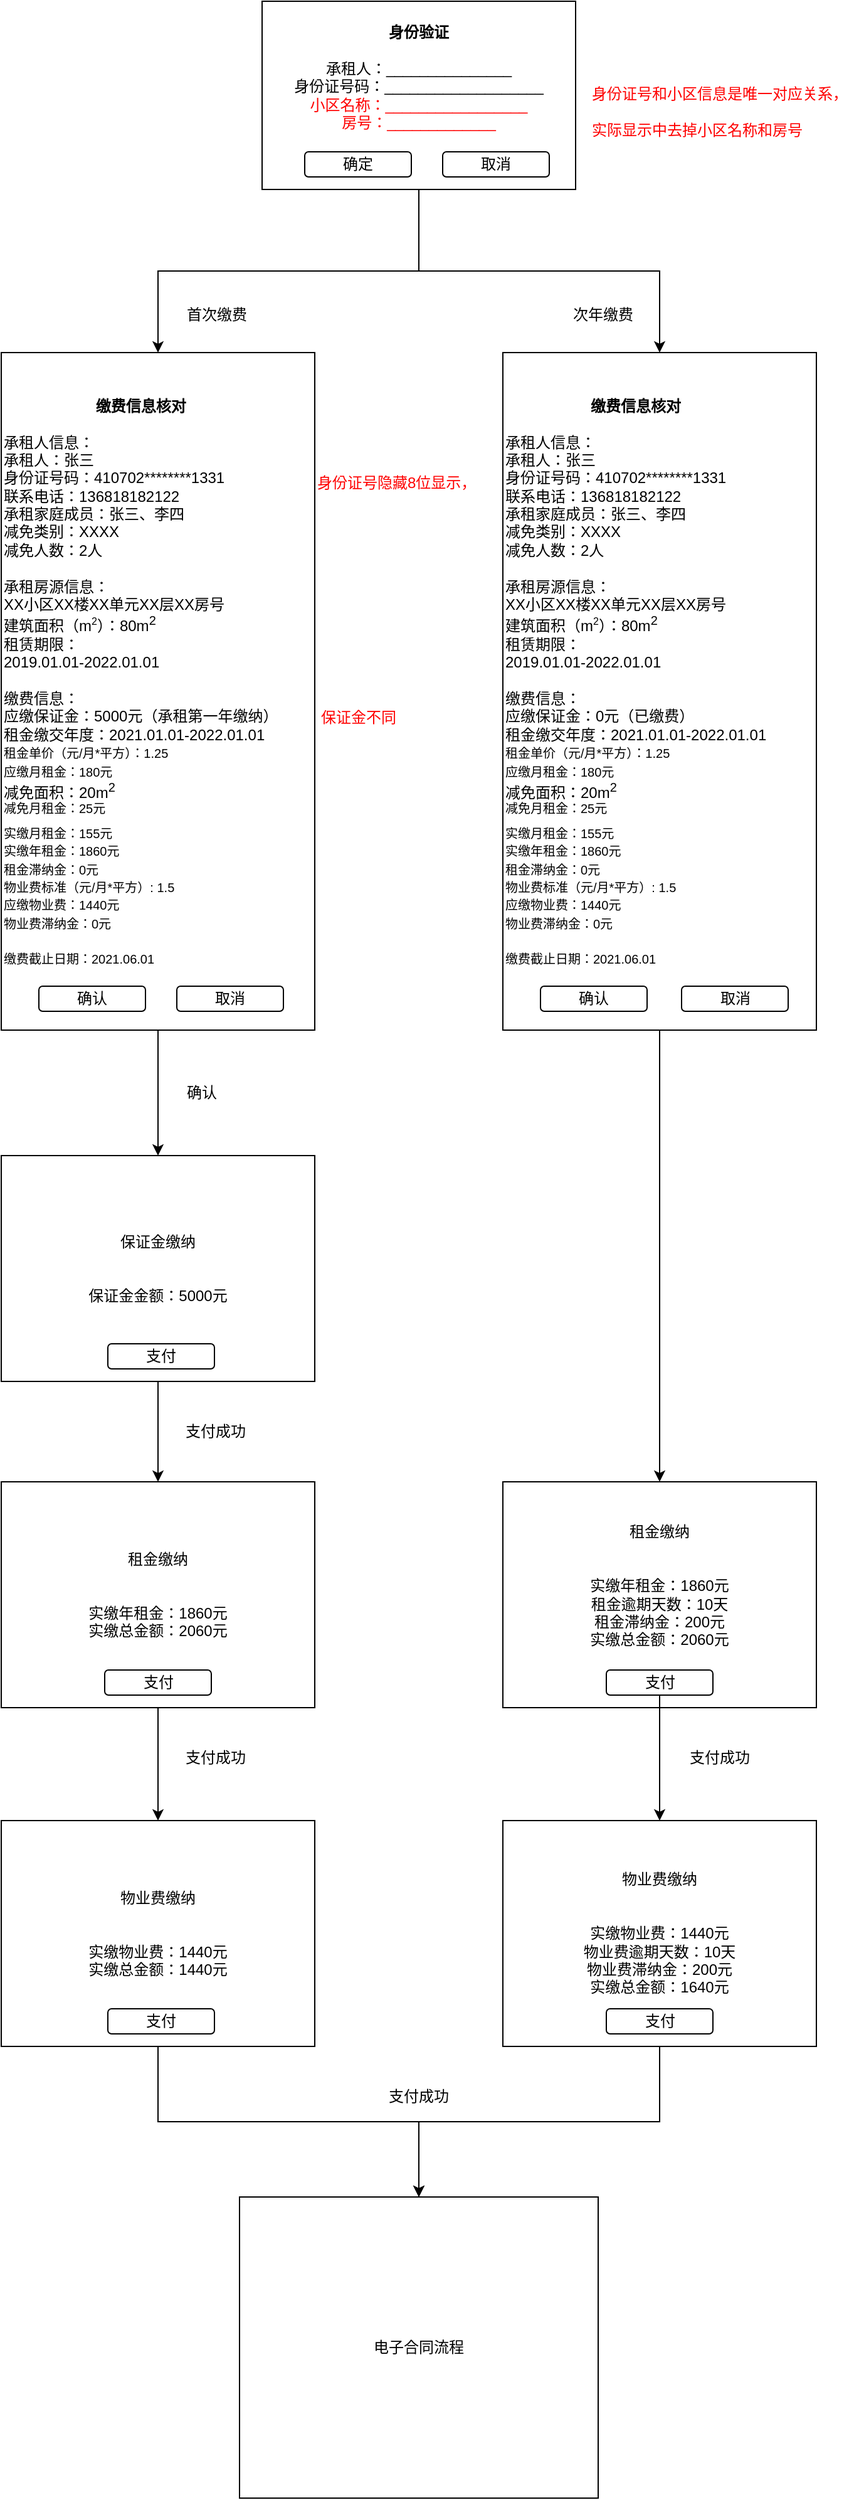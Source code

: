 <mxfile version="14.6.12" type="github">
  <diagram id="SXcjKoBFVdFMy-o0M5Em" name="Page-1">
    <mxGraphModel dx="5492" dy="4537" grid="1" gridSize="10" guides="1" tooltips="1" connect="1" arrows="1" fold="1" page="1" pageScale="1" pageWidth="827" pageHeight="1169" math="0" shadow="0">
      <root>
        <mxCell id="0" />
        <mxCell id="1" parent="0" />
        <mxCell id="PC2PQDanWNCWB4JbsfnV-12" style="edgeStyle=orthogonalEdgeStyle;rounded=0;orthogonalLoop=1;jettySize=auto;html=1;exitX=0.5;exitY=1;exitDx=0;exitDy=0;" parent="1" source="PC2PQDanWNCWB4JbsfnV-1" edge="1" target="PC2PQDanWNCWB4JbsfnV-14">
          <mxGeometry relative="1" as="geometry">
            <mxPoint x="390" y="-150" as="targetPoint" />
          </mxGeometry>
        </mxCell>
        <mxCell id="PC2PQDanWNCWB4JbsfnV-1" value="&lt;div style=&quot;text-align: center&quot;&gt;&lt;span&gt;&lt;b&gt;缴费信息核对&lt;/b&gt;&lt;/span&gt;&lt;/div&gt;&lt;br&gt;承租人信息：&lt;br&gt;承租人：张三&lt;br&gt;身份证号码：410702********1331&lt;br&gt;&lt;div&gt;联系电话：136818182122&lt;/div&gt;&lt;div&gt;承租家庭成员：张三、李四&lt;/div&gt;&lt;div&gt;减免类别：XXXX&lt;/div&gt;&lt;div&gt;减免人数：2人&lt;/div&gt;&lt;div&gt;&lt;br&gt;&lt;/div&gt;&lt;div&gt;承租房源信息：&lt;/div&gt;&lt;div&gt;XX小区XX楼XX单元XX层XX房号&lt;/div&gt;&lt;div&gt;建筑面积（m&lt;sup&gt;&lt;font style=&quot;font-size: 8px&quot;&gt;2&lt;/font&gt;&lt;/sup&gt;）：80m&lt;sup&gt;2&lt;/sup&gt;&lt;/div&gt;&lt;div&gt;租赁期限：&lt;/div&gt;&lt;div&gt;2019.01.01-2022.01.01&lt;/div&gt;&lt;div&gt;&lt;br&gt;&lt;/div&gt;&lt;div&gt;缴费信息：&lt;/div&gt;&lt;div&gt;应缴保证金：5000元（承租第一年缴纳）&lt;/div&gt;&lt;div&gt;租金缴交年度：2021.01.01-2022.01.01&lt;/div&gt;&lt;div&gt;&lt;span style=&quot;font-size: 10px&quot;&gt;租金单价（元/月*平方）：1.25&lt;/span&gt;&lt;/div&gt;&lt;div&gt;&lt;span style=&quot;font-size: 10px&quot;&gt;应缴月租金：180元&lt;/span&gt;&lt;/div&gt;&lt;div&gt;减免面积：20m&lt;sup&gt;2&lt;/sup&gt;&lt;/div&gt;&lt;div&gt;&lt;sup&gt;减免月租金：25元&lt;/sup&gt;&lt;/div&gt;&lt;div&gt;&lt;span style=&quot;font-size: 10px&quot;&gt;实缴月租金：155元&lt;/span&gt;&lt;/div&gt;&lt;div&gt;&lt;span style=&quot;font-size: 10px&quot;&gt;实缴年租金：1860元&lt;/span&gt;&lt;/div&gt;&lt;div&gt;&lt;span style=&quot;font-size: 10px&quot;&gt;租金滞纳金：0元&lt;/span&gt;&lt;/div&gt;&lt;div&gt;&lt;span style=&quot;font-size: 10px&quot;&gt;物业费标准（元/月*平方）: 1.5&lt;/span&gt;&lt;/div&gt;&lt;div&gt;&lt;span style=&quot;font-size: 10px&quot;&gt;应缴物业费：1440元&lt;/span&gt;&lt;/div&gt;&lt;div&gt;&lt;span style=&quot;font-size: 10px&quot;&gt;物业费滞纳金：0元&lt;/span&gt;&lt;/div&gt;&lt;div&gt;&lt;span style=&quot;font-size: 10px&quot;&gt;&lt;br&gt;&lt;/span&gt;&lt;/div&gt;&lt;div&gt;&lt;span style=&quot;font-size: 10px&quot;&gt;缴费截止日期：2021.06.01&lt;/span&gt;&lt;/div&gt;&lt;div&gt;&lt;br&gt;&lt;/div&gt;" style="rounded=0;whiteSpace=wrap;html=1;align=left;" parent="1" vertex="1">
          <mxGeometry x="90" y="-760" width="250" height="540" as="geometry" />
        </mxCell>
        <mxCell id="PC2PQDanWNCWB4JbsfnV-2" value="&lt;h1&gt;&lt;font style=&quot;font-size: 12px ; font-weight: normal&quot; color=&quot;#ff0000&quot;&gt;身份证号隐藏8位显示，&lt;/font&gt;&lt;/h1&gt;" style="text;html=1;strokeColor=none;fillColor=none;spacing=5;spacingTop=-20;whiteSpace=wrap;overflow=hidden;rounded=0;" parent="1" vertex="1">
          <mxGeometry x="337" y="-680" width="190" height="40" as="geometry" />
        </mxCell>
        <mxCell id="PC2PQDanWNCWB4JbsfnV-8" value="首次缴费" style="text;html=1;strokeColor=none;fillColor=none;align=center;verticalAlign=middle;whiteSpace=wrap;rounded=0;" parent="1" vertex="1">
          <mxGeometry x="192" y="-800" width="140" height="20" as="geometry" />
        </mxCell>
        <mxCell id="PC2PQDanWNCWB4JbsfnV-10" value="次年缴费" style="text;html=1;strokeColor=none;fillColor=none;align=center;verticalAlign=middle;whiteSpace=wrap;rounded=0;" parent="1" vertex="1">
          <mxGeometry x="500" y="-800" width="140" height="20" as="geometry" />
        </mxCell>
        <mxCell id="cfQISFHKaqoTKypXr1KS-15" style="edgeStyle=orthogonalEdgeStyle;rounded=0;orthogonalLoop=1;jettySize=auto;html=1;exitX=0.5;exitY=1;exitDx=0;exitDy=0;entryX=0.5;entryY=0;entryDx=0;entryDy=0;" edge="1" parent="1" source="PC2PQDanWNCWB4JbsfnV-14" target="cfQISFHKaqoTKypXr1KS-11">
          <mxGeometry relative="1" as="geometry" />
        </mxCell>
        <mxCell id="PC2PQDanWNCWB4JbsfnV-14" value="保证金缴纳&lt;br&gt;&lt;br&gt;&lt;br&gt;保证金金额：5000元" style="rounded=0;whiteSpace=wrap;html=1;" parent="1" vertex="1">
          <mxGeometry x="90" y="-120" width="250" height="180" as="geometry" />
        </mxCell>
        <mxCell id="PC2PQDanWNCWB4JbsfnV-15" value="&lt;h1&gt;&lt;font color=&quot;#ff0000&quot;&gt;&lt;span style=&quot;font-size: 12px ; font-weight: 400&quot;&gt;保证金不同&lt;/span&gt;&lt;/font&gt;&lt;/h1&gt;" style="text;html=1;strokeColor=none;fillColor=none;spacing=5;spacingTop=-20;whiteSpace=wrap;overflow=hidden;rounded=0;" parent="1" vertex="1">
          <mxGeometry x="340" y="-493" width="190" height="40" as="geometry" />
        </mxCell>
        <mxCell id="cfQISFHKaqoTKypXr1KS-3" value="确认" style="text;html=1;strokeColor=none;fillColor=none;align=center;verticalAlign=middle;whiteSpace=wrap;rounded=0;" vertex="1" parent="1">
          <mxGeometry x="230" y="-180" width="40" height="20" as="geometry" />
        </mxCell>
        <mxCell id="cfQISFHKaqoTKypXr1KS-4" value="支付" style="rounded=1;whiteSpace=wrap;html=1;" vertex="1" parent="1">
          <mxGeometry x="175" y="30" width="85" height="20" as="geometry" />
        </mxCell>
        <mxCell id="cfQISFHKaqoTKypXr1KS-16" style="edgeStyle=orthogonalEdgeStyle;rounded=0;orthogonalLoop=1;jettySize=auto;html=1;exitX=0.5;exitY=1;exitDx=0;exitDy=0;entryX=0.5;entryY=0;entryDx=0;entryDy=0;" edge="1" parent="1" source="cfQISFHKaqoTKypXr1KS-6" target="cfQISFHKaqoTKypXr1KS-12">
          <mxGeometry relative="1" as="geometry" />
        </mxCell>
        <mxCell id="cfQISFHKaqoTKypXr1KS-6" value="&lt;div style=&quot;text-align: center&quot;&gt;&lt;span&gt;&lt;b&gt;缴费信息核对&lt;/b&gt;&lt;/span&gt;&lt;/div&gt;&lt;br&gt;承租人信息：&lt;br&gt;承租人：张三&lt;br&gt;身份证号码：410702********1331&lt;br&gt;&lt;div&gt;联系电话：136818182122&lt;/div&gt;&lt;div&gt;承租家庭成员：张三、李四&lt;/div&gt;&lt;div&gt;减免类别：XXXX&lt;/div&gt;&lt;div&gt;减免人数：2人&lt;/div&gt;&lt;div&gt;&lt;br&gt;&lt;/div&gt;&lt;div&gt;承租房源信息：&lt;/div&gt;&lt;div&gt;XX小区XX楼XX单元XX层XX房号&lt;/div&gt;&lt;div&gt;建筑面积（m&lt;sup&gt;&lt;font style=&quot;font-size: 8px&quot;&gt;2&lt;/font&gt;&lt;/sup&gt;）：80m&lt;sup&gt;2&lt;/sup&gt;&lt;/div&gt;&lt;div&gt;租赁期限：&lt;/div&gt;&lt;div&gt;2019.01.01-2022.01.01&lt;/div&gt;&lt;div&gt;&lt;br&gt;&lt;/div&gt;&lt;div&gt;缴费信息：&lt;/div&gt;&lt;div&gt;应缴保证金：0元（已缴费）&lt;/div&gt;&lt;div&gt;租金缴交年度：2021.01.01-2022.01.01&lt;/div&gt;&lt;div&gt;&lt;span style=&quot;font-size: 10px&quot;&gt;租金单价（元/月*平方）：1.25&lt;/span&gt;&lt;/div&gt;&lt;div&gt;&lt;span style=&quot;font-size: 10px&quot;&gt;应缴月租金：180元&lt;/span&gt;&lt;/div&gt;&lt;div&gt;减免面积：20m&lt;sup&gt;2&lt;/sup&gt;&lt;/div&gt;&lt;div&gt;&lt;sup&gt;减免月租金：25元&lt;/sup&gt;&lt;/div&gt;&lt;div&gt;&lt;span style=&quot;font-size: 10px&quot;&gt;实缴月租金：155元&lt;/span&gt;&lt;/div&gt;&lt;div&gt;&lt;span style=&quot;font-size: 10px&quot;&gt;实缴年租金：1860元&lt;/span&gt;&lt;/div&gt;&lt;div&gt;&lt;span style=&quot;font-size: 10px&quot;&gt;租金滞纳金：0元&lt;/span&gt;&lt;/div&gt;&lt;div&gt;&lt;span style=&quot;font-size: 10px&quot;&gt;物业费标准（元/月*平方）: 1.5&lt;/span&gt;&lt;/div&gt;&lt;div&gt;&lt;span style=&quot;font-size: 10px&quot;&gt;应缴物业费：1440元&lt;/span&gt;&lt;/div&gt;&lt;div&gt;&lt;span style=&quot;font-size: 10px&quot;&gt;物业费滞纳金：0元&lt;/span&gt;&lt;/div&gt;&lt;div&gt;&lt;span style=&quot;font-size: 10px&quot;&gt;&lt;br&gt;&lt;/span&gt;&lt;/div&gt;&lt;div&gt;&lt;span style=&quot;font-size: 10px&quot;&gt;缴费截止日期：2021.06.01&lt;/span&gt;&lt;/div&gt;&lt;div&gt;&lt;br&gt;&lt;/div&gt;" style="rounded=0;whiteSpace=wrap;html=1;align=left;" vertex="1" parent="1">
          <mxGeometry x="490" y="-760" width="250" height="540" as="geometry" />
        </mxCell>
        <mxCell id="cfQISFHKaqoTKypXr1KS-7" value="确认" style="rounded=1;whiteSpace=wrap;html=1;" vertex="1" parent="1">
          <mxGeometry x="120" y="-255" width="85" height="20" as="geometry" />
        </mxCell>
        <mxCell id="cfQISFHKaqoTKypXr1KS-8" value="取消" style="rounded=1;whiteSpace=wrap;html=1;" vertex="1" parent="1">
          <mxGeometry x="230" y="-255" width="85" height="20" as="geometry" />
        </mxCell>
        <mxCell id="cfQISFHKaqoTKypXr1KS-9" value="确认" style="rounded=1;whiteSpace=wrap;html=1;" vertex="1" parent="1">
          <mxGeometry x="520" y="-255" width="85" height="20" as="geometry" />
        </mxCell>
        <mxCell id="cfQISFHKaqoTKypXr1KS-10" value="取消" style="rounded=1;whiteSpace=wrap;html=1;" vertex="1" parent="1">
          <mxGeometry x="632.5" y="-255" width="85" height="20" as="geometry" />
        </mxCell>
        <mxCell id="cfQISFHKaqoTKypXr1KS-19" style="edgeStyle=orthogonalEdgeStyle;rounded=0;orthogonalLoop=1;jettySize=auto;html=1;exitX=0.5;exitY=1;exitDx=0;exitDy=0;entryX=0.5;entryY=0;entryDx=0;entryDy=0;" edge="1" parent="1" source="cfQISFHKaqoTKypXr1KS-11" target="cfQISFHKaqoTKypXr1KS-18">
          <mxGeometry relative="1" as="geometry" />
        </mxCell>
        <mxCell id="cfQISFHKaqoTKypXr1KS-11" value="租金缴纳&lt;br&gt;&lt;br&gt;&lt;br&gt;实缴年租金：1860元&lt;br&gt;实缴总金额：2060元" style="rounded=0;whiteSpace=wrap;html=1;" vertex="1" parent="1">
          <mxGeometry x="90" y="140" width="250" height="180" as="geometry" />
        </mxCell>
        <mxCell id="cfQISFHKaqoTKypXr1KS-12" value="租金缴纳&lt;br&gt;&lt;br&gt;&lt;br&gt;实缴年租金：1860元&lt;br&gt;租金逾期天数：10天&lt;br&gt;租金滞纳金：200元&lt;br&gt;实缴总金额：2060元&lt;br&gt;&lt;br&gt;" style="rounded=0;whiteSpace=wrap;html=1;" vertex="1" parent="1">
          <mxGeometry x="490" y="140" width="250" height="180" as="geometry" />
        </mxCell>
        <mxCell id="cfQISFHKaqoTKypXr1KS-26" style="edgeStyle=orthogonalEdgeStyle;rounded=0;orthogonalLoop=1;jettySize=auto;html=1;entryX=0.5;entryY=0;entryDx=0;entryDy=0;" edge="1" parent="1" source="cfQISFHKaqoTKypXr1KS-13" target="cfQISFHKaqoTKypXr1KS-24">
          <mxGeometry relative="1" as="geometry" />
        </mxCell>
        <mxCell id="cfQISFHKaqoTKypXr1KS-13" value="支付" style="rounded=1;whiteSpace=wrap;html=1;" vertex="1" parent="1">
          <mxGeometry x="572.5" y="290" width="85" height="20" as="geometry" />
        </mxCell>
        <mxCell id="cfQISFHKaqoTKypXr1KS-14" value="支付" style="rounded=1;whiteSpace=wrap;html=1;" vertex="1" parent="1">
          <mxGeometry x="172.5" y="290" width="85" height="20" as="geometry" />
        </mxCell>
        <mxCell id="cfQISFHKaqoTKypXr1KS-17" value="支付成功" style="text;html=1;strokeColor=none;fillColor=none;align=center;verticalAlign=middle;whiteSpace=wrap;rounded=0;" vertex="1" parent="1">
          <mxGeometry x="231" y="90" width="60" height="20" as="geometry" />
        </mxCell>
        <mxCell id="cfQISFHKaqoTKypXr1KS-29" style="edgeStyle=orthogonalEdgeStyle;rounded=0;orthogonalLoop=1;jettySize=auto;html=1;exitX=0.5;exitY=1;exitDx=0;exitDy=0;entryX=0.5;entryY=0;entryDx=0;entryDy=0;" edge="1" parent="1" source="cfQISFHKaqoTKypXr1KS-18" target="cfQISFHKaqoTKypXr1KS-28">
          <mxGeometry relative="1" as="geometry" />
        </mxCell>
        <mxCell id="cfQISFHKaqoTKypXr1KS-18" value="物业费缴纳&lt;br&gt;&lt;br&gt;&lt;br&gt;实缴物业费：1440元&lt;br&gt;实缴总金额：1440元" style="rounded=0;whiteSpace=wrap;html=1;" vertex="1" parent="1">
          <mxGeometry x="90" y="410" width="250" height="180" as="geometry" />
        </mxCell>
        <mxCell id="cfQISFHKaqoTKypXr1KS-20" value="支付成功" style="text;html=1;strokeColor=none;fillColor=none;align=center;verticalAlign=middle;whiteSpace=wrap;rounded=0;" vertex="1" parent="1">
          <mxGeometry x="231" y="350" width="60" height="20" as="geometry" />
        </mxCell>
        <mxCell id="cfQISFHKaqoTKypXr1KS-23" value="支付" style="rounded=1;whiteSpace=wrap;html=1;" vertex="1" parent="1">
          <mxGeometry x="175" y="560" width="85" height="20" as="geometry" />
        </mxCell>
        <mxCell id="cfQISFHKaqoTKypXr1KS-30" style="edgeStyle=orthogonalEdgeStyle;rounded=0;orthogonalLoop=1;jettySize=auto;html=1;exitX=0.5;exitY=1;exitDx=0;exitDy=0;" edge="1" parent="1" source="cfQISFHKaqoTKypXr1KS-24" target="cfQISFHKaqoTKypXr1KS-28">
          <mxGeometry relative="1" as="geometry" />
        </mxCell>
        <mxCell id="cfQISFHKaqoTKypXr1KS-24" value="物业费缴纳&lt;br&gt;&lt;br&gt;&lt;br&gt;实缴物业费：1440元&lt;br&gt;物业费逾期天数：10天&lt;br&gt;物业费滞纳金：200元&lt;br&gt;实缴总金额：1640元&lt;br&gt;" style="rounded=0;whiteSpace=wrap;html=1;" vertex="1" parent="1">
          <mxGeometry x="490" y="410" width="250" height="180" as="geometry" />
        </mxCell>
        <mxCell id="cfQISFHKaqoTKypXr1KS-25" value="支付" style="rounded=1;whiteSpace=wrap;html=1;" vertex="1" parent="1">
          <mxGeometry x="572.5" y="560" width="85" height="20" as="geometry" />
        </mxCell>
        <mxCell id="cfQISFHKaqoTKypXr1KS-27" value="支付成功" style="text;html=1;strokeColor=none;fillColor=none;align=center;verticalAlign=middle;whiteSpace=wrap;rounded=0;" vertex="1" parent="1">
          <mxGeometry x="632.5" y="350" width="60" height="20" as="geometry" />
        </mxCell>
        <mxCell id="cfQISFHKaqoTKypXr1KS-28" value="电子合同流程" style="rounded=0;whiteSpace=wrap;html=1;align=center;" vertex="1" parent="1">
          <mxGeometry x="280" y="710" width="286" height="240" as="geometry" />
        </mxCell>
        <mxCell id="cfQISFHKaqoTKypXr1KS-31" value="支付成功" style="text;html=1;strokeColor=none;fillColor=none;align=center;verticalAlign=middle;whiteSpace=wrap;rounded=0;" vertex="1" parent="1">
          <mxGeometry x="393" y="620" width="60" height="20" as="geometry" />
        </mxCell>
        <mxCell id="cfQISFHKaqoTKypXr1KS-37" style="edgeStyle=orthogonalEdgeStyle;rounded=0;orthogonalLoop=1;jettySize=auto;html=1;exitX=0.5;exitY=1;exitDx=0;exitDy=0;entryX=0.5;entryY=0;entryDx=0;entryDy=0;" edge="1" parent="1" source="cfQISFHKaqoTKypXr1KS-33" target="PC2PQDanWNCWB4JbsfnV-1">
          <mxGeometry relative="1" as="geometry" />
        </mxCell>
        <mxCell id="cfQISFHKaqoTKypXr1KS-38" style="edgeStyle=orthogonalEdgeStyle;rounded=0;orthogonalLoop=1;jettySize=auto;html=1;exitX=0.5;exitY=1;exitDx=0;exitDy=0;entryX=0.5;entryY=0;entryDx=0;entryDy=0;" edge="1" parent="1" source="cfQISFHKaqoTKypXr1KS-33" target="cfQISFHKaqoTKypXr1KS-6">
          <mxGeometry relative="1" as="geometry" />
        </mxCell>
        <mxCell id="cfQISFHKaqoTKypXr1KS-33" value="&lt;b&gt;身份验证&lt;/b&gt;&lt;br&gt;&lt;br&gt;承租人：_______________&lt;br&gt;身份证号码：___________________&lt;br&gt;&lt;font color=&quot;#ff0000&quot;&gt;小区名称：_________________&lt;br&gt;房号：_____________&lt;br&gt;&lt;br&gt;&lt;br&gt;&lt;/font&gt;" style="rounded=0;whiteSpace=wrap;html=1;align=center;" vertex="1" parent="1">
          <mxGeometry x="298" y="-1040" width="250" height="150" as="geometry" />
        </mxCell>
        <mxCell id="cfQISFHKaqoTKypXr1KS-34" value="&lt;h1&gt;&lt;font color=&quot;#ff0000&quot;&gt;&lt;span style=&quot;font-size: 12px ; font-weight: 400&quot;&gt;身份证号和小区信息是唯一对应关系，实际显示中去掉小区名称和房号&lt;/span&gt;&lt;/font&gt;&lt;/h1&gt;" style="text;html=1;strokeColor=none;fillColor=none;spacing=5;spacingTop=-20;whiteSpace=wrap;overflow=hidden;rounded=0;" vertex="1" parent="1">
          <mxGeometry x="556.25" y="-990" width="212.5" height="100" as="geometry" />
        </mxCell>
        <mxCell id="cfQISFHKaqoTKypXr1KS-35" value="取消" style="rounded=1;whiteSpace=wrap;html=1;" vertex="1" parent="1">
          <mxGeometry x="442" y="-920" width="85" height="20" as="geometry" />
        </mxCell>
        <mxCell id="cfQISFHKaqoTKypXr1KS-36" value="确定" style="rounded=1;whiteSpace=wrap;html=1;" vertex="1" parent="1">
          <mxGeometry x="332" y="-920" width="85" height="20" as="geometry" />
        </mxCell>
      </root>
    </mxGraphModel>
  </diagram>
</mxfile>
